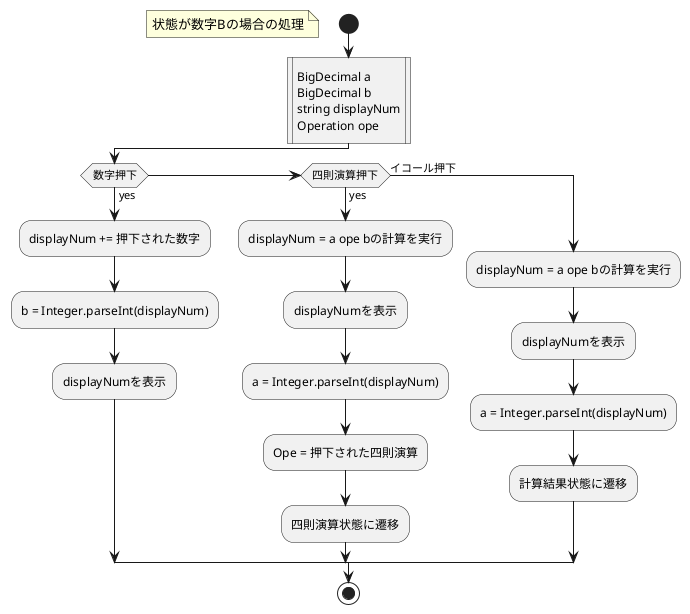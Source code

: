 @startuml
start
floating note left: 状態が数字Bの場合の処理
 :BigDecimal a
 BigDecimal b
 string displayNum
 Operation ope|
if (数字押下) then (yes)
  :displayNum += 押下された数字;
  :b = Integer.parseInt(displayNum);
  :displayNumを表示;
elseif (四則演算押下) then (yes)
  :displayNum = a ope bの計算を実行;
  :displayNumを表示;
  :a = Integer.parseInt(displayNum);
  :Ope = 押下された四則演算;
  :四則演算状態に遷移;
else (イコール押下)
  :displayNum = a ope bの計算を実行;
  :displayNumを表示;
  :a = Integer.parseInt(displayNum);
  :計算結果状態に遷移;
endif
stop
@enduml